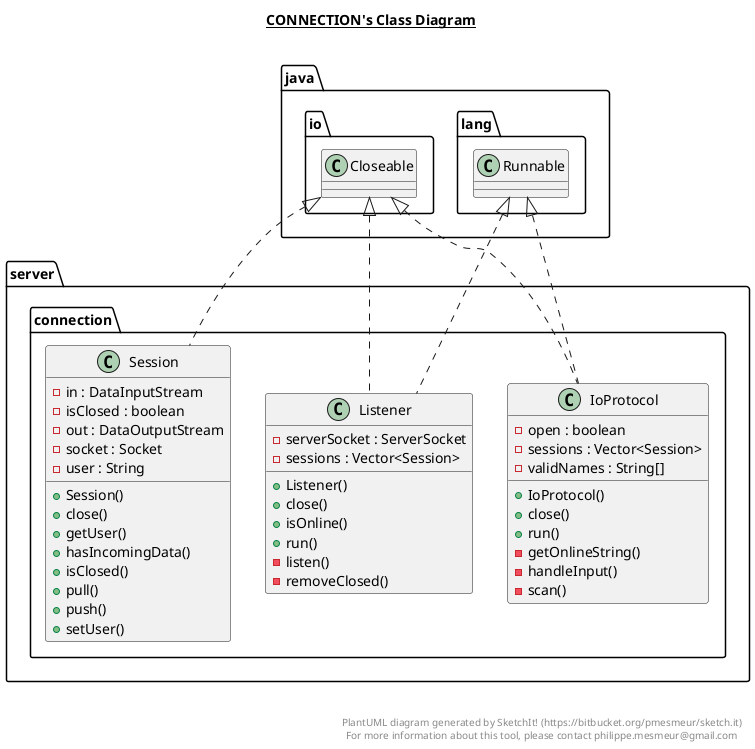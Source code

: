 @startuml

title __CONNECTION's Class Diagram__\n

  namespace server {
    namespace connection {
      class server.connection.IoProtocol {
          - open : boolean
          - sessions : Vector<Session>
          - validNames : String[]
          + IoProtocol()
          + close()
          + run()
          - getOnlineString()
          - handleInput()
          - scan()
      }
    }
  }
  

  namespace server {
    namespace connection {
      class server.connection.Listener {
          - serverSocket : ServerSocket
          - sessions : Vector<Session>
          + Listener()
          + close()
          + isOnline()
          + run()
          - listen()
          - removeClosed()
      }
    }
  }
  

  namespace server {
    namespace connection {
      class server.connection.Session {
          - in : DataInputStream
          - isClosed : boolean
          - out : DataOutputStream
          - socket : Socket
          - user : String
          + Session()
          + close()
          + getUser()
          + hasIncomingData()
          + isClosed()
          + pull()
          + push()
          + setUser()
      }
    }
  }
  

  server.connection.IoProtocol .up.|> java.io.Closeable
  server.connection.IoProtocol .up.|> java.lang.Runnable
  server.connection.Listener .up.|> java.io.Closeable
  server.connection.Listener .up.|> java.lang.Runnable
  server.connection.Session .up.|> java.io.Closeable


right footer


PlantUML diagram generated by SketchIt! (https://bitbucket.org/pmesmeur/sketch.it)
For more information about this tool, please contact philippe.mesmeur@gmail.com
endfooter

@enduml
